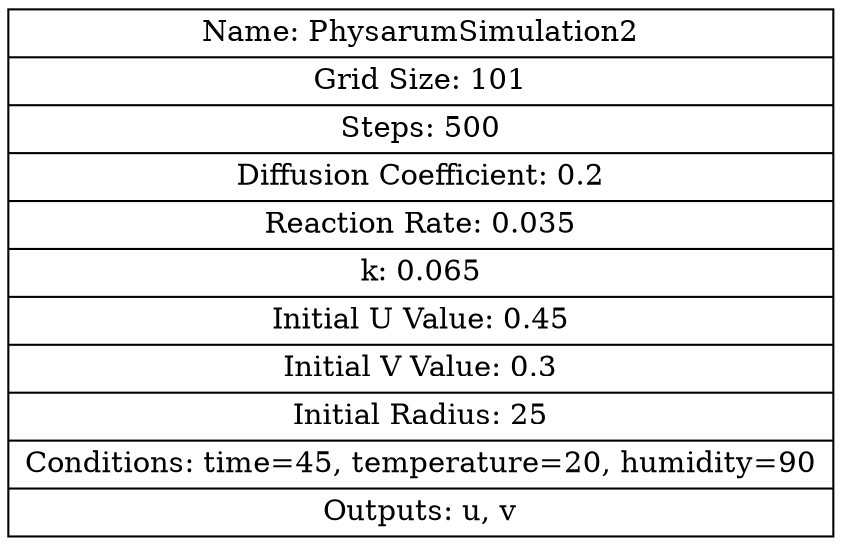 
    digraph G {
        node [shape=record];
        "Simulation" [label="{
            Name: PhysarumSimulation2 |
            Grid Size: 101 |
            Steps: 500 |
            Diffusion Coefficient: 0.2 |
            Reaction Rate: 0.035 |
            k: 0.065 |
            Initial U Value: 0.45 |
            Initial V Value: 0.3 |
            Initial Radius: 25 |
            Conditions: time=45, temperature=20, humidity=90 |
            Outputs: u, v
        }"];
    }
    